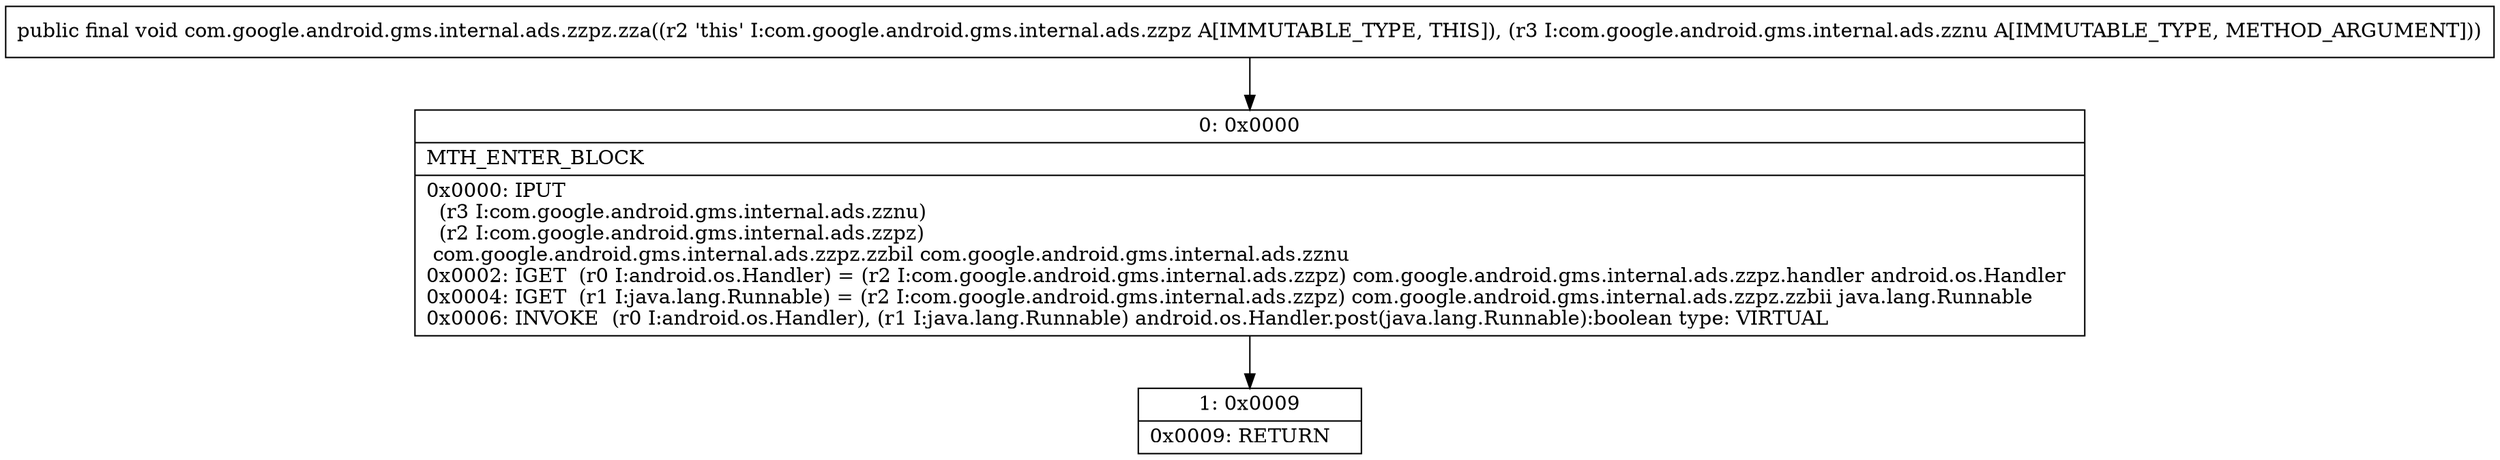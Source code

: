 digraph "CFG forcom.google.android.gms.internal.ads.zzpz.zza(Lcom\/google\/android\/gms\/internal\/ads\/zznu;)V" {
Node_0 [shape=record,label="{0\:\ 0x0000|MTH_ENTER_BLOCK\l|0x0000: IPUT  \l  (r3 I:com.google.android.gms.internal.ads.zznu)\l  (r2 I:com.google.android.gms.internal.ads.zzpz)\l com.google.android.gms.internal.ads.zzpz.zzbil com.google.android.gms.internal.ads.zznu \l0x0002: IGET  (r0 I:android.os.Handler) = (r2 I:com.google.android.gms.internal.ads.zzpz) com.google.android.gms.internal.ads.zzpz.handler android.os.Handler \l0x0004: IGET  (r1 I:java.lang.Runnable) = (r2 I:com.google.android.gms.internal.ads.zzpz) com.google.android.gms.internal.ads.zzpz.zzbii java.lang.Runnable \l0x0006: INVOKE  (r0 I:android.os.Handler), (r1 I:java.lang.Runnable) android.os.Handler.post(java.lang.Runnable):boolean type: VIRTUAL \l}"];
Node_1 [shape=record,label="{1\:\ 0x0009|0x0009: RETURN   \l}"];
MethodNode[shape=record,label="{public final void com.google.android.gms.internal.ads.zzpz.zza((r2 'this' I:com.google.android.gms.internal.ads.zzpz A[IMMUTABLE_TYPE, THIS]), (r3 I:com.google.android.gms.internal.ads.zznu A[IMMUTABLE_TYPE, METHOD_ARGUMENT])) }"];
MethodNode -> Node_0;
Node_0 -> Node_1;
}

